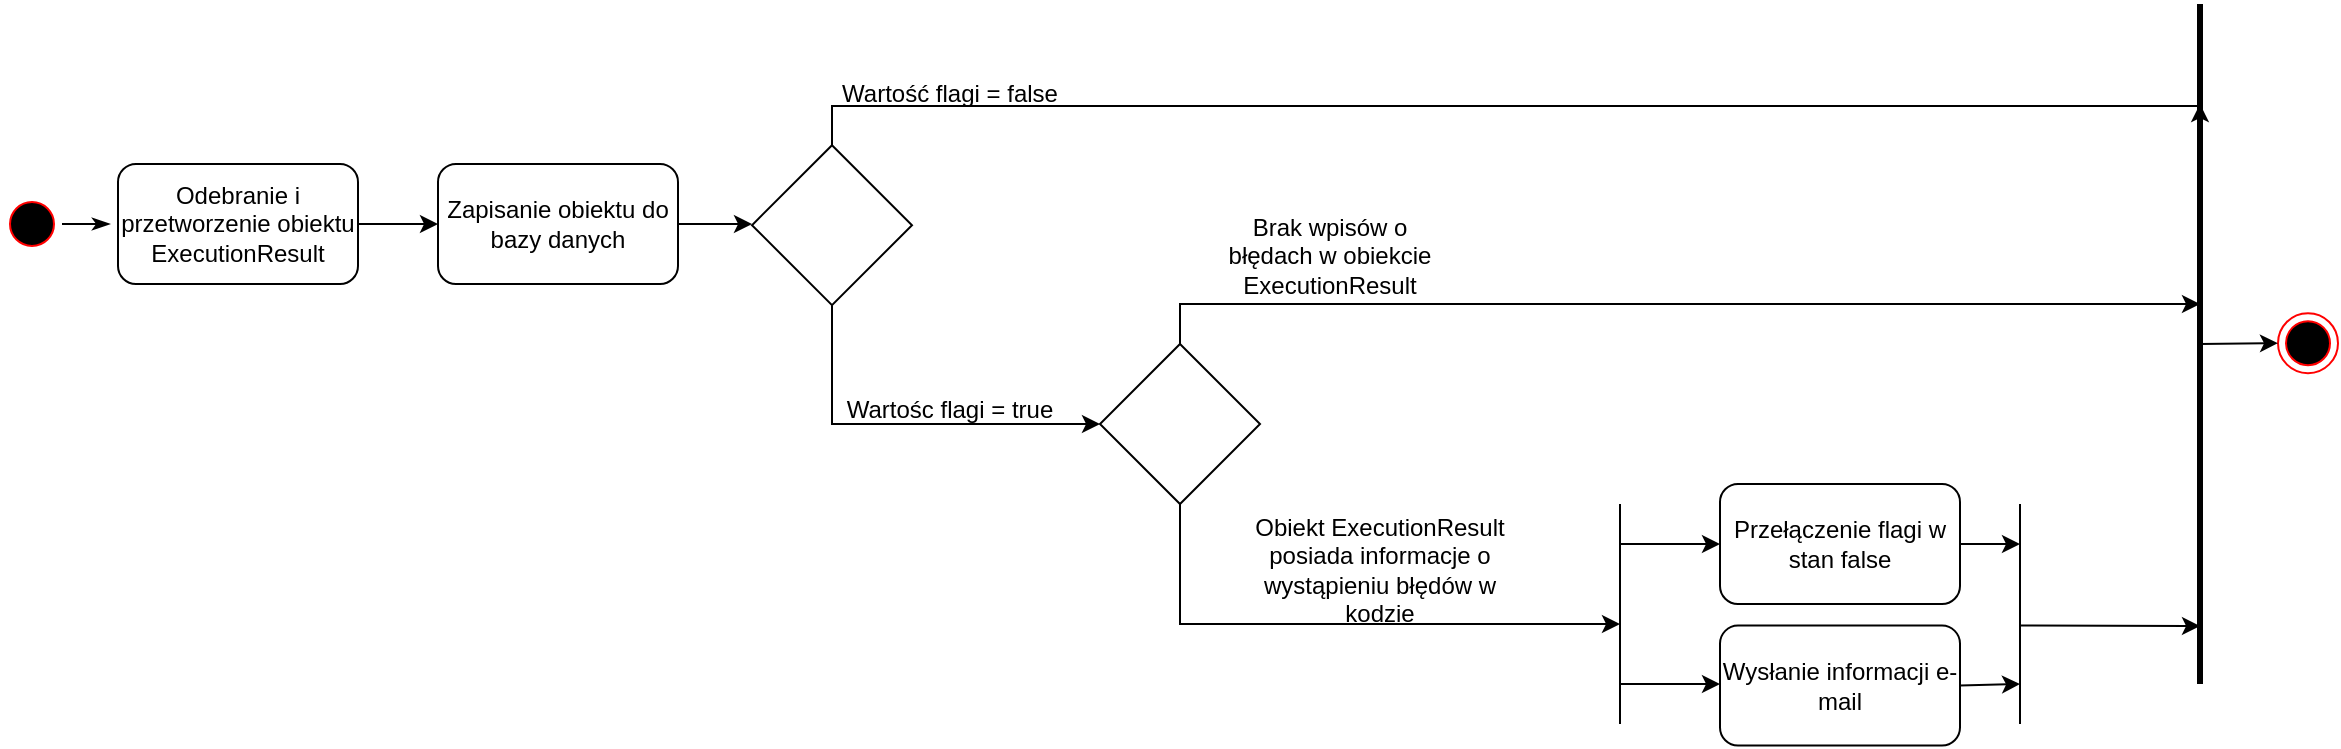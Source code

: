 <mxfile version="16.6.6" type="device"><diagram id="zVv5aVS34--Q2FuXu1FN" name="Page-1"><mxGraphModel dx="2067" dy="689" grid="1" gridSize="10" guides="1" tooltips="1" connect="1" arrows="1" fold="1" page="1" pageScale="1" pageWidth="827" pageHeight="1169" math="0" shadow="0"><root><mxCell id="0"/><mxCell id="1" parent="0"/><mxCell id="GfZ9LMiqSOROuiSYRU3A-1" style="edgeStyle=orthogonalEdgeStyle;rounded=0;orthogonalLoop=1;jettySize=auto;html=1;exitX=1;exitY=0.5;exitDx=0;exitDy=0;entryX=-0.033;entryY=0.5;entryDx=0;entryDy=0;entryPerimeter=0;endArrow=classicThin;endFill=1;strokeWidth=1;" edge="1" parent="1" source="GfZ9LMiqSOROuiSYRU3A-2" target="GfZ9LMiqSOROuiSYRU3A-19"><mxGeometry relative="1" as="geometry"/></mxCell><mxCell id="GfZ9LMiqSOROuiSYRU3A-2" value="" style="ellipse;shape=startState;fillColor=#000000;strokeColor=#ff0000;" vertex="1" parent="1"><mxGeometry x="-369" y="285" width="30" height="30" as="geometry"/></mxCell><mxCell id="GfZ9LMiqSOROuiSYRU3A-74" style="edgeStyle=orthogonalEdgeStyle;rounded=0;orthogonalLoop=1;jettySize=auto;html=1;exitX=1;exitY=0.5;exitDx=0;exitDy=0;entryX=0;entryY=0.5;entryDx=0;entryDy=0;" edge="1" parent="1" source="GfZ9LMiqSOROuiSYRU3A-19" target="GfZ9LMiqSOROuiSYRU3A-73"><mxGeometry relative="1" as="geometry"/></mxCell><mxCell id="GfZ9LMiqSOROuiSYRU3A-19" value="Odebranie i przetworzenie obiektu ExecutionResult" style="rounded=1;whiteSpace=wrap;html=1;" vertex="1" parent="1"><mxGeometry x="-311" y="270" width="120" height="60" as="geometry"/></mxCell><mxCell id="GfZ9LMiqSOROuiSYRU3A-38" value="" style="ellipse;shape=endState;fillColor=#000000;strokeColor=#ff0000" vertex="1" parent="1"><mxGeometry x="769" y="344.59" width="30" height="30" as="geometry"/></mxCell><mxCell id="GfZ9LMiqSOROuiSYRU3A-40" value="Wartośc flagi = true" style="text;html=1;strokeColor=none;fillColor=none;align=center;verticalAlign=middle;whiteSpace=wrap;rounded=0;" vertex="1" parent="1"><mxGeometry x="40" y="380" width="130" height="25.59" as="geometry"/></mxCell><mxCell id="GfZ9LMiqSOROuiSYRU3A-65" style="edgeStyle=orthogonalEdgeStyle;rounded=0;orthogonalLoop=1;jettySize=auto;html=1;exitX=0.5;exitY=1;exitDx=0;exitDy=0;entryX=0;entryY=0.5;entryDx=0;entryDy=0;" edge="1" parent="1" source="GfZ9LMiqSOROuiSYRU3A-42" target="GfZ9LMiqSOROuiSYRU3A-58"><mxGeometry relative="1" as="geometry"/></mxCell><mxCell id="GfZ9LMiqSOROuiSYRU3A-68" style="edgeStyle=orthogonalEdgeStyle;rounded=0;orthogonalLoop=1;jettySize=auto;html=1;exitX=0.5;exitY=0;exitDx=0;exitDy=0;" edge="1" parent="1" source="GfZ9LMiqSOROuiSYRU3A-42"><mxGeometry relative="1" as="geometry"><mxPoint x="730" y="240" as="targetPoint"/><Array as="points"><mxPoint x="46" y="241"/><mxPoint x="730" y="241"/></Array></mxGeometry></mxCell><mxCell id="GfZ9LMiqSOROuiSYRU3A-42" value="" style="rhombus;whiteSpace=wrap;html=1;rounded=0;" vertex="1" parent="1"><mxGeometry x="6" y="260.59" width="80" height="80" as="geometry"/></mxCell><mxCell id="GfZ9LMiqSOROuiSYRU3A-43" value="" style="endArrow=none;html=1;rounded=0;strokeWidth=3;" edge="1" parent="1"><mxGeometry width="50" height="50" relative="1" as="geometry"><mxPoint x="730" y="530" as="sourcePoint"/><mxPoint x="730" y="190" as="targetPoint"/></mxGeometry></mxCell><mxCell id="GfZ9LMiqSOROuiSYRU3A-51" value="Wysłanie informacji e-mail" style="rounded=1;whiteSpace=wrap;html=1;" vertex="1" parent="1"><mxGeometry x="490" y="500.79" width="120" height="60" as="geometry"/></mxCell><mxCell id="GfZ9LMiqSOROuiSYRU3A-52" value="Przełączenie flagi w stan false" style="rounded=1;whiteSpace=wrap;html=1;" vertex="1" parent="1"><mxGeometry x="490" y="430.0" width="120" height="60" as="geometry"/></mxCell><mxCell id="GfZ9LMiqSOROuiSYRU3A-53" value="" style="endArrow=none;html=1;rounded=0;" edge="1" parent="1"><mxGeometry width="50" height="50" relative="1" as="geometry"><mxPoint x="440" y="550" as="sourcePoint"/><mxPoint x="440" y="440" as="targetPoint"/></mxGeometry></mxCell><mxCell id="GfZ9LMiqSOROuiSYRU3A-54" value="" style="endArrow=classic;html=1;rounded=0;" edge="1" parent="1"><mxGeometry width="50" height="50" relative="1" as="geometry"><mxPoint x="440" y="460" as="sourcePoint"/><mxPoint x="490" y="460" as="targetPoint"/></mxGeometry></mxCell><mxCell id="GfZ9LMiqSOROuiSYRU3A-55" value="" style="endArrow=classic;html=1;rounded=0;" edge="1" parent="1"><mxGeometry width="50" height="50" relative="1" as="geometry"><mxPoint x="440" y="530" as="sourcePoint"/><mxPoint x="490" y="530" as="targetPoint"/></mxGeometry></mxCell><mxCell id="GfZ9LMiqSOROuiSYRU3A-57" value="Wartość flagi = false" style="text;html=1;strokeColor=none;fillColor=none;align=center;verticalAlign=middle;whiteSpace=wrap;rounded=0;" vertex="1" parent="1"><mxGeometry x="45" y="220" width="120" height="30" as="geometry"/></mxCell><mxCell id="GfZ9LMiqSOROuiSYRU3A-66" style="edgeStyle=orthogonalEdgeStyle;rounded=0;orthogonalLoop=1;jettySize=auto;html=1;exitX=0.5;exitY=1;exitDx=0;exitDy=0;" edge="1" parent="1" source="GfZ9LMiqSOROuiSYRU3A-58"><mxGeometry relative="1" as="geometry"><mxPoint x="440" y="500" as="targetPoint"/><Array as="points"><mxPoint x="220" y="500"/></Array></mxGeometry></mxCell><mxCell id="GfZ9LMiqSOROuiSYRU3A-67" style="edgeStyle=orthogonalEdgeStyle;rounded=0;orthogonalLoop=1;jettySize=auto;html=1;exitX=0.5;exitY=0;exitDx=0;exitDy=0;" edge="1" parent="1" source="GfZ9LMiqSOROuiSYRU3A-58"><mxGeometry relative="1" as="geometry"><mxPoint x="730.0" y="340" as="targetPoint"/><Array as="points"><mxPoint x="220" y="340"/></Array></mxGeometry></mxCell><mxCell id="GfZ9LMiqSOROuiSYRU3A-58" value="" style="rhombus;whiteSpace=wrap;html=1;" vertex="1" parent="1"><mxGeometry x="180" y="360" width="80" height="80" as="geometry"/></mxCell><mxCell id="GfZ9LMiqSOROuiSYRU3A-59" value="Brak wpisów o błędach w obiekcie ExecutionResult" style="text;html=1;strokeColor=none;fillColor=none;align=center;verticalAlign=middle;whiteSpace=wrap;rounded=0;" vertex="1" parent="1"><mxGeometry x="240" y="290.59" width="110" height="50" as="geometry"/></mxCell><mxCell id="GfZ9LMiqSOROuiSYRU3A-60" value="Obiekt ExecutionResult posiada informacje o wystąpieniu błędów w kodzie" style="text;html=1;strokeColor=none;fillColor=none;align=center;verticalAlign=middle;whiteSpace=wrap;rounded=0;" vertex="1" parent="1"><mxGeometry x="250" y="447.79" width="140" height="50" as="geometry"/></mxCell><mxCell id="GfZ9LMiqSOROuiSYRU3A-69" value="" style="endArrow=none;html=1;rounded=0;" edge="1" parent="1"><mxGeometry width="50" height="50" relative="1" as="geometry"><mxPoint x="640" y="550" as="sourcePoint"/><mxPoint x="640" y="440" as="targetPoint"/></mxGeometry></mxCell><mxCell id="GfZ9LMiqSOROuiSYRU3A-70" value="" style="endArrow=classic;html=1;rounded=0;exitX=1;exitY=0.5;exitDx=0;exitDy=0;" edge="1" parent="1" source="GfZ9LMiqSOROuiSYRU3A-52"><mxGeometry width="50" height="50" relative="1" as="geometry"><mxPoint x="400" y="380" as="sourcePoint"/><mxPoint x="640" y="460" as="targetPoint"/></mxGeometry></mxCell><mxCell id="GfZ9LMiqSOROuiSYRU3A-71" value="" style="endArrow=classic;html=1;rounded=0;exitX=1;exitY=0.5;exitDx=0;exitDy=0;" edge="1" parent="1" source="GfZ9LMiqSOROuiSYRU3A-51"><mxGeometry width="50" height="50" relative="1" as="geometry"><mxPoint x="400" y="380" as="sourcePoint"/><mxPoint x="640" y="530" as="targetPoint"/></mxGeometry></mxCell><mxCell id="GfZ9LMiqSOROuiSYRU3A-72" value="" style="endArrow=classic;html=1;rounded=0;" edge="1" parent="1"><mxGeometry width="50" height="50" relative="1" as="geometry"><mxPoint x="640" y="500.79" as="sourcePoint"/><mxPoint x="730" y="501" as="targetPoint"/></mxGeometry></mxCell><mxCell id="GfZ9LMiqSOROuiSYRU3A-75" style="edgeStyle=orthogonalEdgeStyle;rounded=0;orthogonalLoop=1;jettySize=auto;html=1;exitX=1;exitY=0.5;exitDx=0;exitDy=0;entryX=0;entryY=0.5;entryDx=0;entryDy=0;" edge="1" parent="1" source="GfZ9LMiqSOROuiSYRU3A-73" target="GfZ9LMiqSOROuiSYRU3A-42"><mxGeometry relative="1" as="geometry"/></mxCell><mxCell id="GfZ9LMiqSOROuiSYRU3A-73" value="Zapisanie obiektu do bazy danych" style="rounded=1;whiteSpace=wrap;html=1;" vertex="1" parent="1"><mxGeometry x="-151" y="270.0" width="120" height="60" as="geometry"/></mxCell><mxCell id="GfZ9LMiqSOROuiSYRU3A-77" value="" style="endArrow=classic;html=1;rounded=0;entryX=0;entryY=0.5;entryDx=0;entryDy=0;" edge="1" parent="1" target="GfZ9LMiqSOROuiSYRU3A-38"><mxGeometry width="50" height="50" relative="1" as="geometry"><mxPoint x="730" y="360" as="sourcePoint"/><mxPoint x="410" y="330" as="targetPoint"/></mxGeometry></mxCell></root></mxGraphModel></diagram></mxfile>